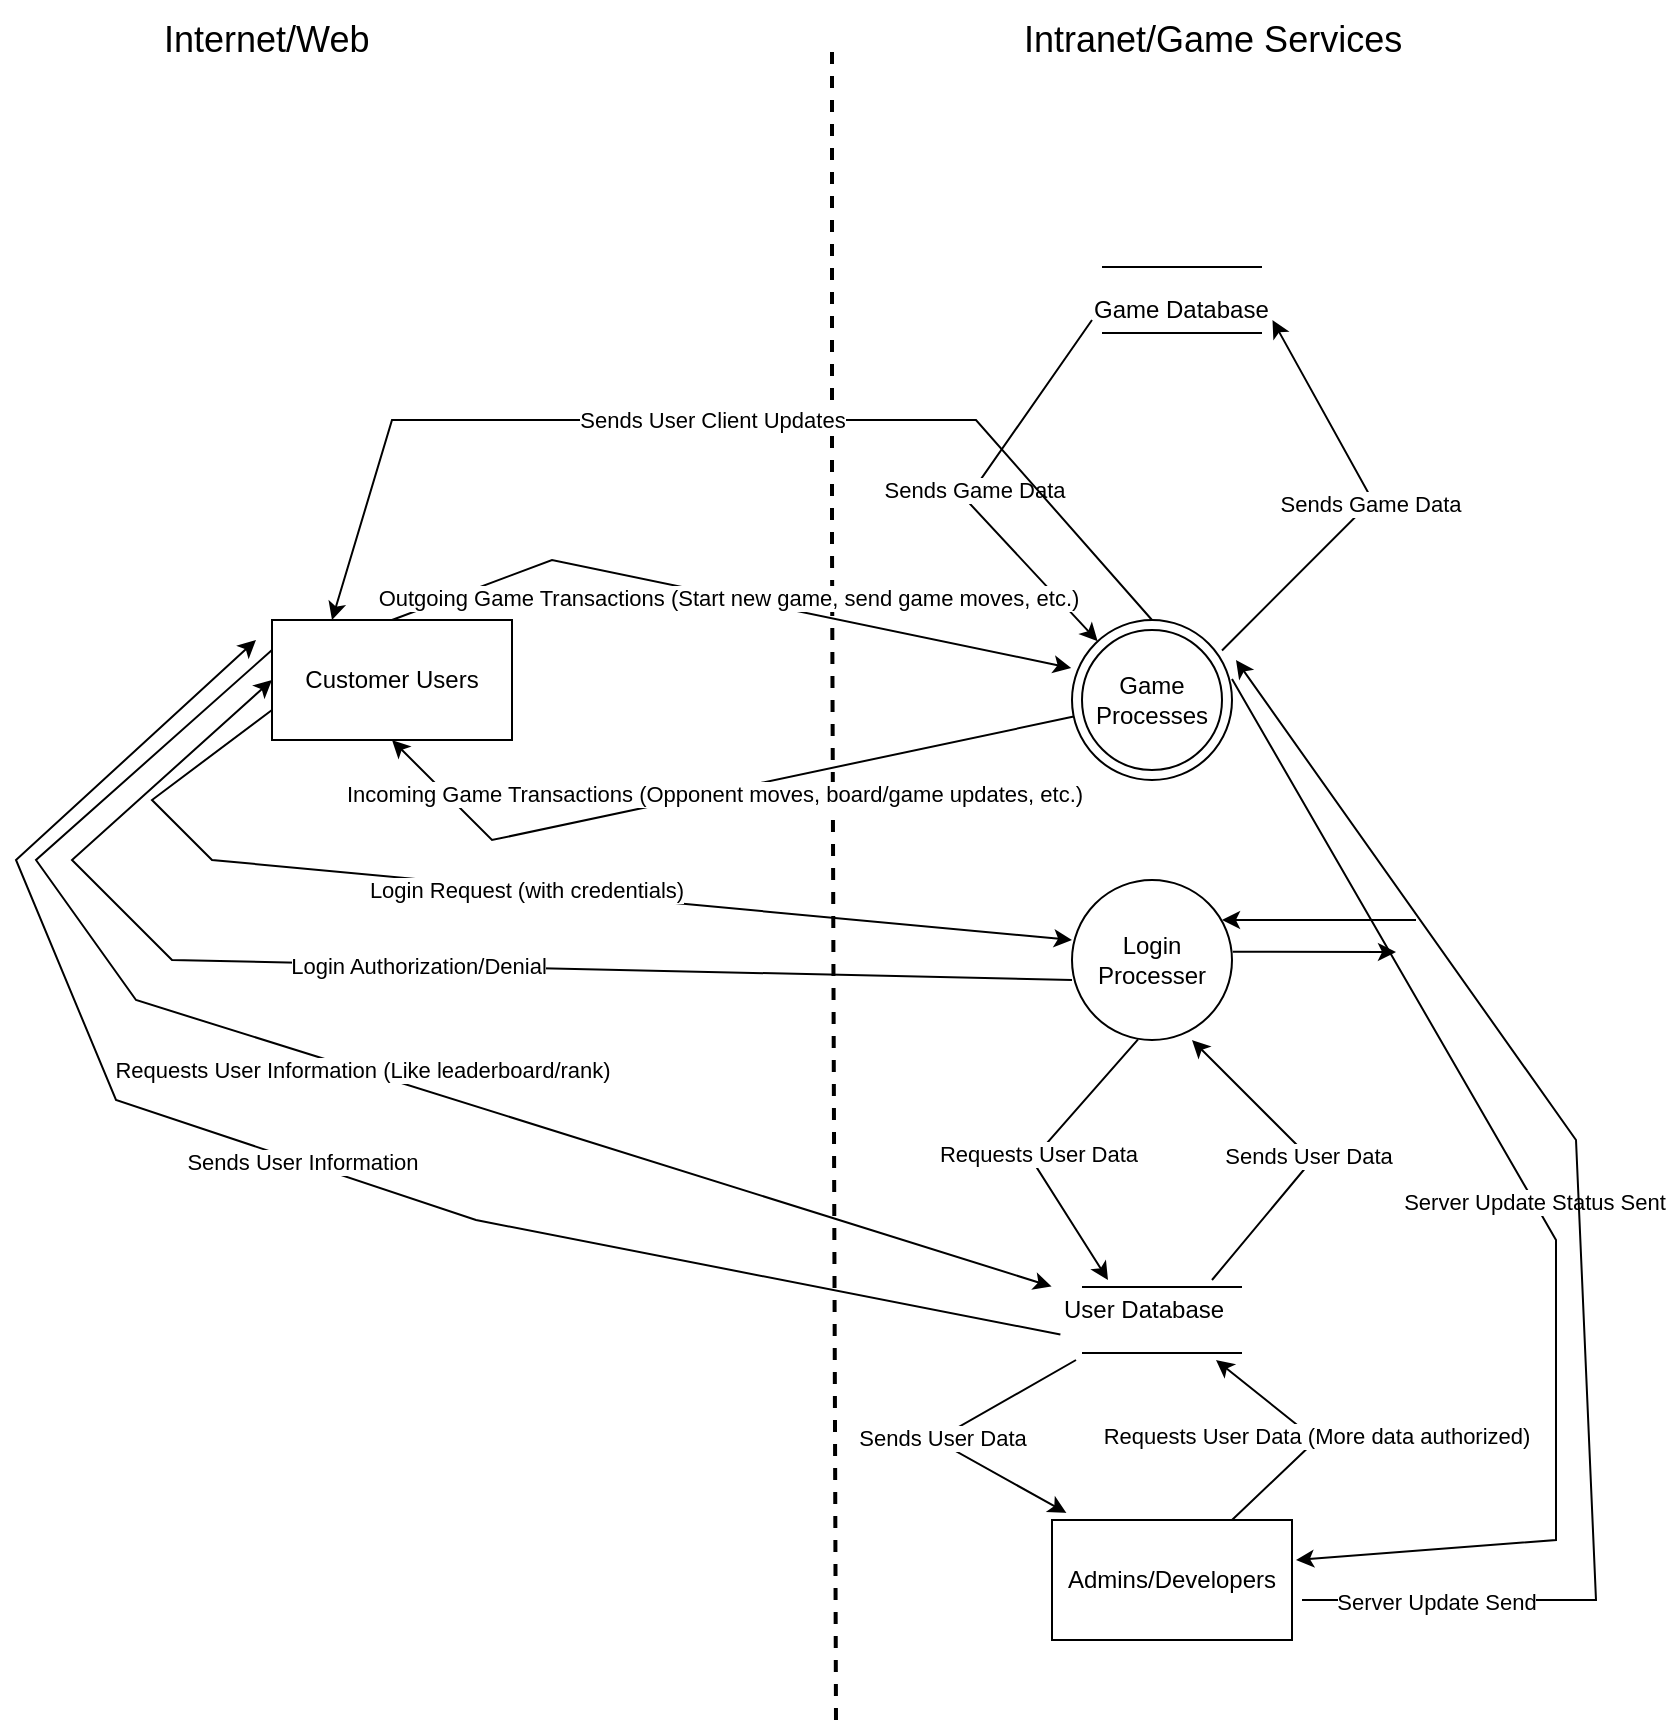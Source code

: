 <mxfile version="24.7.16">
  <diagram name="Page-1" id="IjZeniNIs48IiivrqEGG">
    <mxGraphModel dx="1050" dy="522" grid="1" gridSize="10" guides="1" tooltips="1" connect="1" arrows="1" fold="1" page="1" pageScale="1" pageWidth="850" pageHeight="1100" math="0" shadow="0">
      <root>
        <mxCell id="0" />
        <mxCell id="1" parent="0" />
        <mxCell id="Bi7NXjnLWPeEBr0Ph-9d-1" value="" style="endArrow=none;dashed=1;html=1;rounded=0;jumpSize=8;strokeWidth=2;" edge="1" parent="1">
          <mxGeometry width="50" height="50" relative="1" as="geometry">
            <mxPoint x="430" y="880" as="sourcePoint" />
            <mxPoint x="428" y="40" as="targetPoint" />
            <Array as="points">
              <mxPoint x="428" y="290" />
            </Array>
          </mxGeometry>
        </mxCell>
        <mxCell id="Bi7NXjnLWPeEBr0Ph-9d-2" value="" style="ellipse;whiteSpace=wrap;html=1;aspect=fixed;" vertex="1" parent="1">
          <mxGeometry x="548" y="330" width="80" height="80" as="geometry" />
        </mxCell>
        <mxCell id="Bi7NXjnLWPeEBr0Ph-9d-3" value="Game Processes" style="ellipse;whiteSpace=wrap;html=1;aspect=fixed;" vertex="1" parent="1">
          <mxGeometry x="553" y="335" width="70" height="70" as="geometry" />
        </mxCell>
        <mxCell id="Bi7NXjnLWPeEBr0Ph-9d-4" value="" style="shape=link;html=1;rounded=0;width=33;" edge="1" parent="1">
          <mxGeometry width="100" relative="1" as="geometry">
            <mxPoint x="553" y="680" as="sourcePoint" />
            <mxPoint x="633" y="680" as="targetPoint" />
            <Array as="points" />
          </mxGeometry>
        </mxCell>
        <mxCell id="Bi7NXjnLWPeEBr0Ph-9d-6" value="" style="endArrow=classic;html=1;rounded=0;" edge="1" parent="1" target="Bi7NXjnLWPeEBr0Ph-9d-2">
          <mxGeometry relative="1" as="geometry">
            <mxPoint x="558" y="180" as="sourcePoint" />
            <mxPoint x="518" y="322.4" as="targetPoint" />
            <Array as="points">
              <mxPoint x="495.2" y="270" />
            </Array>
          </mxGeometry>
        </mxCell>
        <mxCell id="Bi7NXjnLWPeEBr0Ph-9d-7" value="Sends Game Data" style="edgeLabel;resizable=0;html=1;;align=center;verticalAlign=middle;" connectable="0" vertex="1" parent="Bi7NXjnLWPeEBr0Ph-9d-6">
          <mxGeometry relative="1" as="geometry" />
        </mxCell>
        <mxCell id="Bi7NXjnLWPeEBr0Ph-9d-8" value="" style="endArrow=classic;html=1;rounded=0;exitX=1;exitY=0;exitDx=0;exitDy=0;" edge="1" parent="1">
          <mxGeometry relative="1" as="geometry">
            <mxPoint x="622.999" y="345.251" as="sourcePoint" />
            <mxPoint x="648.25" y="180" as="targetPoint" />
            <Array as="points">
              <mxPoint x="698.15" y="270" />
            </Array>
          </mxGeometry>
        </mxCell>
        <mxCell id="Bi7NXjnLWPeEBr0Ph-9d-9" value="Sends Game Data" style="edgeLabel;resizable=0;html=1;;align=center;verticalAlign=middle;" connectable="0" vertex="1" parent="Bi7NXjnLWPeEBr0Ph-9d-8">
          <mxGeometry relative="1" as="geometry">
            <mxPoint as="offset" />
          </mxGeometry>
        </mxCell>
        <mxCell id="Bi7NXjnLWPeEBr0Ph-9d-11" value="&lt;font style=&quot;font-size: 18px;&quot;&gt;Internet/Web&lt;/font&gt;" style="text;strokeColor=none;fillColor=none;align=left;verticalAlign=middle;spacingLeft=4;spacingRight=4;overflow=hidden;points=[[0,0.5],[1,0.5]];portConstraint=eastwest;rotatable=0;whiteSpace=wrap;html=1;" vertex="1" parent="1">
          <mxGeometry x="88" y="20" width="120" height="40" as="geometry" />
        </mxCell>
        <mxCell id="Bi7NXjnLWPeEBr0Ph-9d-12" value="&lt;font style=&quot;font-size: 18px;&quot;&gt;Intranet/Game Services&lt;/font&gt;" style="text;strokeColor=none;fillColor=none;align=left;verticalAlign=middle;spacingLeft=4;spacingRight=4;overflow=hidden;points=[[0,0.5],[1,0.5]];portConstraint=eastwest;rotatable=0;whiteSpace=wrap;html=1;" vertex="1" parent="1">
          <mxGeometry x="518" y="25" width="200" height="30" as="geometry" />
        </mxCell>
        <mxCell id="Bi7NXjnLWPeEBr0Ph-9d-14" value="Customer Users" style="rounded=0;whiteSpace=wrap;html=1;" vertex="1" parent="1">
          <mxGeometry x="148" y="330" width="120" height="60" as="geometry" />
        </mxCell>
        <mxCell id="Bi7NXjnLWPeEBr0Ph-9d-15" value="Admins/Developers" style="rounded=0;whiteSpace=wrap;html=1;" vertex="1" parent="1">
          <mxGeometry x="538" y="780" width="120" height="60" as="geometry" />
        </mxCell>
        <mxCell id="Bi7NXjnLWPeEBr0Ph-9d-21" value="" style="endArrow=classic;html=1;rounded=0;exitX=0.5;exitY=0;exitDx=0;exitDy=0;entryX=-0.005;entryY=0.3;entryDx=0;entryDy=0;entryPerimeter=0;" edge="1" parent="1" source="Bi7NXjnLWPeEBr0Ph-9d-14" target="Bi7NXjnLWPeEBr0Ph-9d-2">
          <mxGeometry relative="1" as="geometry">
            <mxPoint x="208" y="310" as="sourcePoint" />
            <mxPoint x="408" y="290" as="targetPoint" />
            <Array as="points">
              <mxPoint x="288" y="300" />
            </Array>
          </mxGeometry>
        </mxCell>
        <mxCell id="Bi7NXjnLWPeEBr0Ph-9d-22" value="Outgoing Game Transactions (Start new game, send game moves, etc.)" style="edgeLabel;resizable=0;html=1;;align=center;verticalAlign=middle;" connectable="0" vertex="1" parent="Bi7NXjnLWPeEBr0Ph-9d-21">
          <mxGeometry relative="1" as="geometry" />
        </mxCell>
        <mxCell id="Bi7NXjnLWPeEBr0Ph-9d-23" value="" style="endArrow=classic;html=1;rounded=0;entryX=0.5;entryY=1;entryDx=0;entryDy=0;" edge="1" parent="1" source="Bi7NXjnLWPeEBr0Ph-9d-2" target="Bi7NXjnLWPeEBr0Ph-9d-14">
          <mxGeometry relative="1" as="geometry">
            <mxPoint x="388" y="450" as="sourcePoint" />
            <mxPoint x="288" y="450" as="targetPoint" />
            <Array as="points">
              <mxPoint x="258" y="440" />
            </Array>
          </mxGeometry>
        </mxCell>
        <mxCell id="Bi7NXjnLWPeEBr0Ph-9d-24" value="Incoming Game Transactions (Opponent moves, board/game updates, etc.)" style="edgeLabel;resizable=0;html=1;;align=center;verticalAlign=middle;" connectable="0" vertex="1" parent="Bi7NXjnLWPeEBr0Ph-9d-23">
          <mxGeometry relative="1" as="geometry" />
        </mxCell>
        <mxCell id="Bi7NXjnLWPeEBr0Ph-9d-27" value="Login Processer" style="ellipse;whiteSpace=wrap;html=1;aspect=fixed;" vertex="1" parent="1">
          <mxGeometry x="548" y="460" width="80" height="80" as="geometry" />
        </mxCell>
        <mxCell id="Bi7NXjnLWPeEBr0Ph-9d-30" value="" style="endArrow=classic;html=1;rounded=0;entryX=0;entryY=0.375;entryDx=0;entryDy=0;entryPerimeter=0;exitX=0;exitY=0.75;exitDx=0;exitDy=0;" edge="1" parent="1" source="Bi7NXjnLWPeEBr0Ph-9d-14" target="Bi7NXjnLWPeEBr0Ph-9d-27">
          <mxGeometry relative="1" as="geometry">
            <mxPoint x="108" y="390" as="sourcePoint" />
            <mxPoint x="208" y="450" as="targetPoint" />
            <Array as="points">
              <mxPoint x="88" y="420" />
              <mxPoint x="118" y="450" />
            </Array>
          </mxGeometry>
        </mxCell>
        <mxCell id="Bi7NXjnLWPeEBr0Ph-9d-31" value="Login Request (with credentials)" style="edgeLabel;resizable=0;html=1;;align=center;verticalAlign=middle;" connectable="0" vertex="1" parent="Bi7NXjnLWPeEBr0Ph-9d-30">
          <mxGeometry relative="1" as="geometry" />
        </mxCell>
        <mxCell id="Bi7NXjnLWPeEBr0Ph-9d-32" value="" style="endArrow=classic;html=1;rounded=0;entryX=0;entryY=0.5;entryDx=0;entryDy=0;exitX=0;exitY=0.625;exitDx=0;exitDy=0;exitPerimeter=0;" edge="1" parent="1" source="Bi7NXjnLWPeEBr0Ph-9d-27" target="Bi7NXjnLWPeEBr0Ph-9d-14">
          <mxGeometry relative="1" as="geometry">
            <mxPoint x="233" y="520" as="sourcePoint" />
            <mxPoint x="48" y="400" as="targetPoint" />
            <Array as="points">
              <mxPoint x="98" y="500" />
              <mxPoint x="48" y="450" />
            </Array>
          </mxGeometry>
        </mxCell>
        <mxCell id="Bi7NXjnLWPeEBr0Ph-9d-33" value="Login Authorization/Denial" style="edgeLabel;resizable=0;html=1;;align=center;verticalAlign=middle;" connectable="0" vertex="1" parent="Bi7NXjnLWPeEBr0Ph-9d-32">
          <mxGeometry relative="1" as="geometry" />
        </mxCell>
        <mxCell id="Bi7NXjnLWPeEBr0Ph-9d-36" value="" style="shape=link;html=1;rounded=0;width=33;" edge="1" parent="1">
          <mxGeometry width="100" relative="1" as="geometry">
            <mxPoint x="563" y="170" as="sourcePoint" />
            <mxPoint x="643" y="170" as="targetPoint" />
            <Array as="points" />
          </mxGeometry>
        </mxCell>
        <mxCell id="Bi7NXjnLWPeEBr0Ph-9d-44" value="Game Database" style="text;strokeColor=none;fillColor=none;align=left;verticalAlign=middle;spacingLeft=4;spacingRight=4;overflow=hidden;points=[[0,0.5],[1,0.5]];portConstraint=eastwest;rotatable=0;whiteSpace=wrap;html=1;" vertex="1" parent="1">
          <mxGeometry x="553" y="160" width="110" height="30" as="geometry" />
        </mxCell>
        <mxCell id="Bi7NXjnLWPeEBr0Ph-9d-47" value="User Database" style="text;strokeColor=none;fillColor=none;align=left;verticalAlign=middle;spacingLeft=4;spacingRight=4;overflow=hidden;points=[[0,0.5],[1,0.5]];portConstraint=eastwest;rotatable=0;whiteSpace=wrap;html=1;" vertex="1" parent="1">
          <mxGeometry x="538" y="660" width="100" height="30" as="geometry" />
        </mxCell>
        <mxCell id="Bi7NXjnLWPeEBr0Ph-9d-48" value="R" style="endArrow=classic;html=1;rounded=0;entryX=0.3;entryY=0;entryDx=0;entryDy=0;entryPerimeter=0;" edge="1" parent="1">
          <mxGeometry relative="1" as="geometry">
            <mxPoint x="581.039" y="539.691" as="sourcePoint" />
            <mxPoint x="566" y="660" as="targetPoint" />
            <Array as="points">
              <mxPoint x="528" y="600" />
            </Array>
          </mxGeometry>
        </mxCell>
        <mxCell id="Bi7NXjnLWPeEBr0Ph-9d-49" value="Requests User Data" style="edgeLabel;resizable=0;html=1;;align=center;verticalAlign=middle;" connectable="0" vertex="1" parent="Bi7NXjnLWPeEBr0Ph-9d-48">
          <mxGeometry relative="1" as="geometry" />
        </mxCell>
        <mxCell id="Bi7NXjnLWPeEBr0Ph-9d-53" value="" style="endArrow=classic;html=1;rounded=0;entryX=0.75;entryY=1;entryDx=0;entryDy=0;entryPerimeter=0;" edge="1" parent="1" target="Bi7NXjnLWPeEBr0Ph-9d-27">
          <mxGeometry relative="1" as="geometry">
            <mxPoint x="618" y="660" as="sourcePoint" />
            <mxPoint x="718" y="660" as="targetPoint" />
            <Array as="points">
              <mxPoint x="668" y="600" />
            </Array>
          </mxGeometry>
        </mxCell>
        <mxCell id="Bi7NXjnLWPeEBr0Ph-9d-54" value="Sends User Data" style="edgeLabel;resizable=0;html=1;;align=center;verticalAlign=middle;" connectable="0" vertex="1" parent="Bi7NXjnLWPeEBr0Ph-9d-53">
          <mxGeometry relative="1" as="geometry" />
        </mxCell>
        <mxCell id="Bi7NXjnLWPeEBr0Ph-9d-55" value="" style="endArrow=classic;html=1;rounded=0;entryX=0.25;entryY=0;entryDx=0;entryDy=0;exitX=0.5;exitY=0;exitDx=0;exitDy=0;" edge="1" parent="1" source="Bi7NXjnLWPeEBr0Ph-9d-2" target="Bi7NXjnLWPeEBr0Ph-9d-14">
          <mxGeometry relative="1" as="geometry">
            <mxPoint x="550" y="230" as="sourcePoint" />
            <mxPoint x="350" y="230" as="targetPoint" />
            <Array as="points">
              <mxPoint x="500" y="230" />
              <mxPoint x="208" y="230" />
            </Array>
          </mxGeometry>
        </mxCell>
        <mxCell id="Bi7NXjnLWPeEBr0Ph-9d-56" value="Sends User Client Updates" style="edgeLabel;resizable=0;html=1;;align=center;verticalAlign=middle;" connectable="0" vertex="1" parent="Bi7NXjnLWPeEBr0Ph-9d-55">
          <mxGeometry relative="1" as="geometry" />
        </mxCell>
        <mxCell id="Bi7NXjnLWPeEBr0Ph-9d-57" value="" style="endArrow=classic;html=1;rounded=0;entryX=-0.002;entryY=0.108;entryDx=0;entryDy=0;entryPerimeter=0;exitX=0;exitY=0.25;exitDx=0;exitDy=0;" edge="1" parent="1" source="Bi7NXjnLWPeEBr0Ph-9d-14" target="Bi7NXjnLWPeEBr0Ph-9d-47">
          <mxGeometry relative="1" as="geometry">
            <mxPoint x="20" y="440" as="sourcePoint" />
            <mxPoint x="268" y="530" as="targetPoint" />
            <Array as="points">
              <mxPoint x="30" y="450" />
              <mxPoint x="80" y="520" />
            </Array>
          </mxGeometry>
        </mxCell>
        <mxCell id="Bi7NXjnLWPeEBr0Ph-9d-58" value="Requests User Information (Like leaderboard/rank)" style="edgeLabel;resizable=0;html=1;;align=center;verticalAlign=middle;" connectable="0" vertex="1" parent="Bi7NXjnLWPeEBr0Ph-9d-57">
          <mxGeometry relative="1" as="geometry" />
        </mxCell>
        <mxCell id="Bi7NXjnLWPeEBr0Ph-9d-60" value="" style="endArrow=classic;html=1;rounded=0;exitX=0.042;exitY=0.908;exitDx=0;exitDy=0;exitPerimeter=0;" edge="1" parent="1" source="Bi7NXjnLWPeEBr0Ph-9d-47">
          <mxGeometry relative="1" as="geometry">
            <mxPoint x="280" y="640" as="sourcePoint" />
            <mxPoint x="140" y="340" as="targetPoint" />
            <Array as="points">
              <mxPoint x="250" y="630" />
              <mxPoint x="70" y="570" />
              <mxPoint x="20" y="450" />
            </Array>
          </mxGeometry>
        </mxCell>
        <mxCell id="Bi7NXjnLWPeEBr0Ph-9d-61" value="Sends User Information" style="edgeLabel;resizable=0;html=1;;align=center;verticalAlign=middle;" connectable="0" vertex="1" parent="Bi7NXjnLWPeEBr0Ph-9d-60">
          <mxGeometry relative="1" as="geometry" />
        </mxCell>
        <mxCell id="Bi7NXjnLWPeEBr0Ph-9d-62" value="" style="endArrow=classic;html=1;rounded=0;" edge="1" parent="1">
          <mxGeometry relative="1" as="geometry">
            <mxPoint x="628" y="780" as="sourcePoint" />
            <mxPoint x="620" y="700" as="targetPoint" />
            <Array as="points">
              <mxPoint x="670" y="740" />
            </Array>
          </mxGeometry>
        </mxCell>
        <mxCell id="Bi7NXjnLWPeEBr0Ph-9d-63" value="Requests User Data (More data authorized)" style="edgeLabel;resizable=0;html=1;;align=center;verticalAlign=middle;" connectable="0" vertex="1" parent="Bi7NXjnLWPeEBr0Ph-9d-62">
          <mxGeometry relative="1" as="geometry">
            <mxPoint x="2" as="offset" />
          </mxGeometry>
        </mxCell>
        <mxCell id="Bi7NXjnLWPeEBr0Ph-9d-64" value="" style="endArrow=classic;html=1;rounded=0;entryX=0.06;entryY=-0.059;entryDx=0;entryDy=0;entryPerimeter=0;" edge="1" parent="1" target="Bi7NXjnLWPeEBr0Ph-9d-15">
          <mxGeometry relative="1" as="geometry">
            <mxPoint x="550" y="700" as="sourcePoint" />
            <mxPoint x="538" y="800" as="targetPoint" />
            <Array as="points">
              <mxPoint x="480" y="740" />
            </Array>
          </mxGeometry>
        </mxCell>
        <mxCell id="Bi7NXjnLWPeEBr0Ph-9d-65" value="Sends User Data" style="edgeLabel;resizable=0;html=1;;align=center;verticalAlign=middle;" connectable="0" vertex="1" parent="Bi7NXjnLWPeEBr0Ph-9d-64">
          <mxGeometry relative="1" as="geometry" />
        </mxCell>
        <mxCell id="Bi7NXjnLWPeEBr0Ph-9d-66" value="" style="endArrow=classic;html=1;rounded=0;" edge="1" parent="1">
          <mxGeometry relative="1" as="geometry">
            <mxPoint x="628" y="359.47" as="sourcePoint" />
            <mxPoint x="660" y="800" as="targetPoint" />
            <Array as="points">
              <mxPoint x="790" y="640" />
              <mxPoint x="790" y="790" />
            </Array>
          </mxGeometry>
        </mxCell>
        <mxCell id="Bi7NXjnLWPeEBr0Ph-9d-67" value="Server Update Status Sent" style="edgeLabel;resizable=0;html=1;;align=center;verticalAlign=middle;" connectable="0" vertex="1" parent="Bi7NXjnLWPeEBr0Ph-9d-66">
          <mxGeometry relative="1" as="geometry" />
        </mxCell>
        <mxCell id="Bi7NXjnLWPeEBr0Ph-9d-68" value="" style="endArrow=classic;html=1;rounded=0;" edge="1" parent="1">
          <mxGeometry relative="1" as="geometry">
            <mxPoint x="663" y="820" as="sourcePoint" />
            <mxPoint x="630" y="350" as="targetPoint" />
            <Array as="points">
              <mxPoint x="810" y="820" />
              <mxPoint x="800" y="590" />
            </Array>
          </mxGeometry>
        </mxCell>
        <mxCell id="Bi7NXjnLWPeEBr0Ph-9d-69" value="Server Update Send" style="edgeLabel;resizable=0;html=1;;align=center;verticalAlign=middle;" connectable="0" vertex="1" parent="Bi7NXjnLWPeEBr0Ph-9d-68">
          <mxGeometry relative="1" as="geometry">
            <mxPoint x="-72" y="189" as="offset" />
          </mxGeometry>
        </mxCell>
        <mxCell id="Bi7NXjnLWPeEBr0Ph-9d-73" value="" style="endArrow=classic;html=1;rounded=0;exitX=1.005;exitY=0.448;exitDx=0;exitDy=0;exitPerimeter=0;" edge="1" parent="1" source="Bi7NXjnLWPeEBr0Ph-9d-27">
          <mxGeometry width="50" height="50" relative="1" as="geometry">
            <mxPoint x="640" y="500" as="sourcePoint" />
            <mxPoint x="710" y="496" as="targetPoint" />
          </mxGeometry>
        </mxCell>
        <mxCell id="Bi7NXjnLWPeEBr0Ph-9d-74" value="" style="endArrow=classic;html=1;rounded=0;" edge="1" parent="1">
          <mxGeometry width="50" height="50" relative="1" as="geometry">
            <mxPoint x="720" y="480" as="sourcePoint" />
            <mxPoint x="623" y="480" as="targetPoint" />
          </mxGeometry>
        </mxCell>
      </root>
    </mxGraphModel>
  </diagram>
</mxfile>

